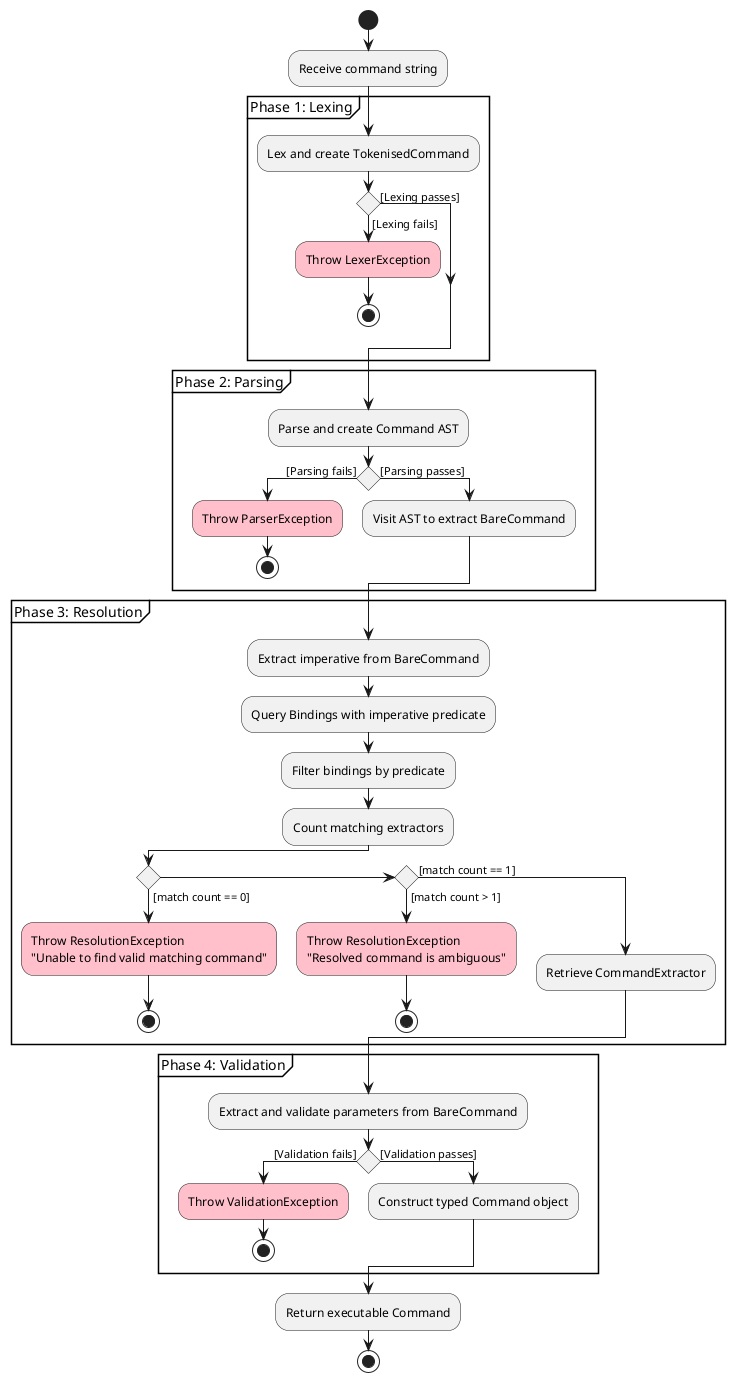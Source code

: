 @startuml
start

:Receive command string;

partition "Phase 1: Lexing" {
    :Lex and create TokenisedCommand;

    if () then ([Lexing fails])
        #pink:Throw LexerException;
        stop
    else ([Lexing passes])
    endif
}

partition "Phase 2: Parsing" {
    :Parse and create Command AST;

    if () then ([Parsing fails])
        #pink:Throw ParserException;
        stop
    else ([Parsing passes])
        :Visit AST to extract BareCommand;
    endif
}

partition "Phase 3: Resolution" {
    :Extract imperative from BareCommand;

    :Query Bindings with imperative predicate;

    :Filter bindings by predicate;
    :Count matching extractors;

    if () then ([match count == 0])
        #pink:Throw ResolutionException\n"Unable to find valid matching command";
        stop
    elseif () then ([match count > 1])
        #pink:Throw ResolutionException\n"Resolved command is ambiguous";
        stop
    else ([match count == 1])
        :Retrieve CommandExtractor;
    endif
}

partition "Phase 4: Validation" {
    :Extract and validate parameters from BareCommand;

    if () then ([Validation fails])
        #pink:Throw ValidationException;
        stop
    else ([Validation passes])
        :Construct typed Command object;
    endif
}

:Return executable Command;

stop

@enduml
